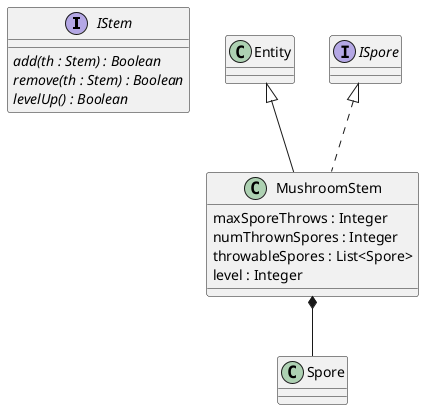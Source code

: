 @startuml stem

interface IStem{
    {abstract} add(th : Stem) : Boolean
    {abstract} remove(th : Stem) : Boolean
    {abstract} levelUp() : Boolean
}

MushroomStem *-- Spore
class MushroomStem extends Entity implements ISpore{
    maxSporeThrows : Integer
    numThrownSpores : Integer
    throwableSpores : List<Spore>
    level : Integer
}

@enduml